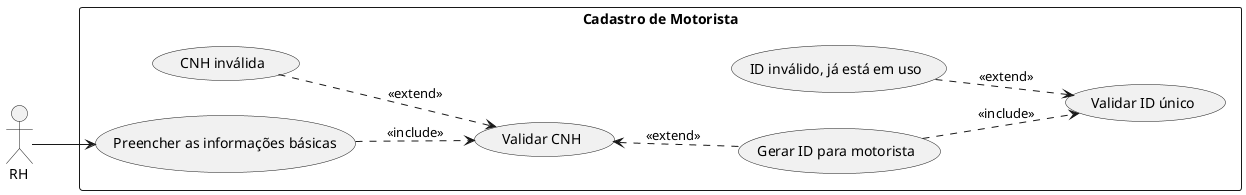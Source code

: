 @startuml Cdastro de Motorista

left to right direction

actor RH
rectangle "Cadastro de Motorista" as CadMot {
  usecase "Preencher as informações básicas" as cadMot_Info
  usecase "Validar CNH" as cadMot_ValiCNH
  usecase "CNH inválida" as cadMot_InvaCNH
  usecase "Gerar ID para motorista" as cadMot_ID
  usecase "Validar ID único" as cadMot_ValiID
  usecase "ID inválido, já está em uso" as cadMot_InvaID
}

RH --> cadMot_Info
cadMot_Info .down.> cadMot_ValiCNH: <<include>>
cadMot_ValiCNH <.. cadMot_ID: <<extend>>
cadMot_ValiCNH <.up. cadMot_InvaCNH: <<extend>>
cadMot_ID .down.> cadMot_ValiID: <<include>>
cadMot_ValiID <.up. cadMot_InvaID: <<extend>>

@enduml
